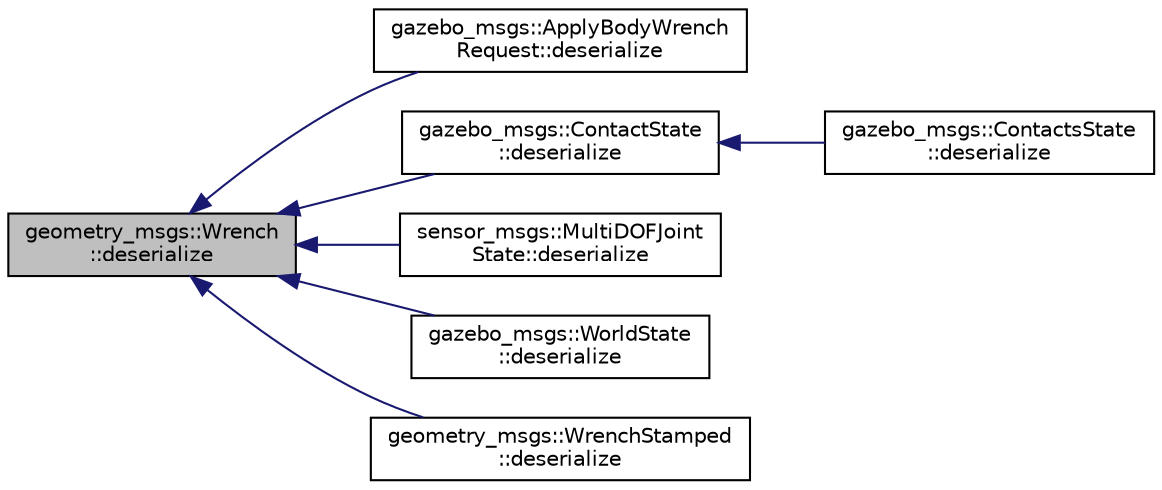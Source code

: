 digraph "geometry_msgs::Wrench::deserialize"
{
  edge [fontname="Helvetica",fontsize="10",labelfontname="Helvetica",labelfontsize="10"];
  node [fontname="Helvetica",fontsize="10",shape=record];
  rankdir="LR";
  Node1 [label="geometry_msgs::Wrench\l::deserialize",height=0.2,width=0.4,color="black", fillcolor="grey75", style="filled" fontcolor="black"];
  Node1 -> Node2 [dir="back",color="midnightblue",fontsize="10",style="solid",fontname="Helvetica"];
  Node2 [label="gazebo_msgs::ApplyBodyWrench\lRequest::deserialize",height=0.2,width=0.4,color="black", fillcolor="white", style="filled",URL="$classgazebo__msgs_1_1_apply_body_wrench_request.html#ae56c6220273d23152ba3e49604b8a9e1"];
  Node1 -> Node3 [dir="back",color="midnightblue",fontsize="10",style="solid",fontname="Helvetica"];
  Node3 [label="gazebo_msgs::ContactState\l::deserialize",height=0.2,width=0.4,color="black", fillcolor="white", style="filled",URL="$classgazebo__msgs_1_1_contact_state.html#a032a1d3bee8450fad52d7d983e00e806"];
  Node3 -> Node4 [dir="back",color="midnightblue",fontsize="10",style="solid",fontname="Helvetica"];
  Node4 [label="gazebo_msgs::ContactsState\l::deserialize",height=0.2,width=0.4,color="black", fillcolor="white", style="filled",URL="$classgazebo__msgs_1_1_contacts_state.html#af5fb238ed6141f1f1c8f11e5fbb4e8f7"];
  Node1 -> Node5 [dir="back",color="midnightblue",fontsize="10",style="solid",fontname="Helvetica"];
  Node5 [label="sensor_msgs::MultiDOFJoint\lState::deserialize",height=0.2,width=0.4,color="black", fillcolor="white", style="filled",URL="$classsensor__msgs_1_1_multi_d_o_f_joint_state.html#aa0d496e66fd7e87fc3068e6819a800ab"];
  Node1 -> Node6 [dir="back",color="midnightblue",fontsize="10",style="solid",fontname="Helvetica"];
  Node6 [label="gazebo_msgs::WorldState\l::deserialize",height=0.2,width=0.4,color="black", fillcolor="white", style="filled",URL="$classgazebo__msgs_1_1_world_state.html#aee7f98a6e35cf3c1c110e447fe4a907f"];
  Node1 -> Node7 [dir="back",color="midnightblue",fontsize="10",style="solid",fontname="Helvetica"];
  Node7 [label="geometry_msgs::WrenchStamped\l::deserialize",height=0.2,width=0.4,color="black", fillcolor="white", style="filled",URL="$classgeometry__msgs_1_1_wrench_stamped.html#a043eac02083602317e1e6be7d5e1f706"];
}
